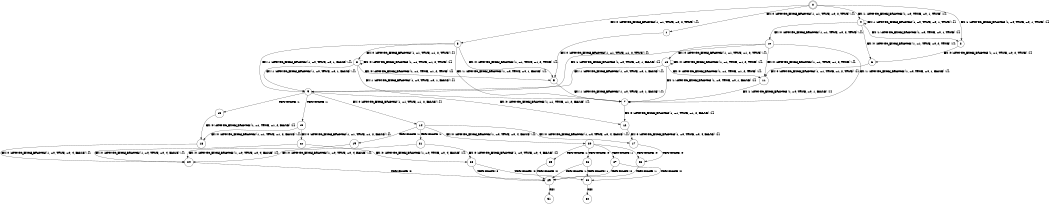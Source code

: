 digraph BCG {
size = "7, 10.5";
center = TRUE;
node [shape = circle];
0 [peripheries = 2];
0 -> 1 [label = "EX !0 !ATOMIC_EXCH_BRANCH (1, +1, TRUE, +0, 2, TRUE) !{}"];
0 -> 2 [label = "EX !1 !ATOMIC_EXCH_BRANCH (1, +0, TRUE, +0, 1, TRUE) !{}"];
0 -> 3 [label = "EX !0 !ATOMIC_EXCH_BRANCH (1, +1, TRUE, +0, 2, TRUE) !{}"];
0 -> 4 [label = "EX !1 !ATOMIC_EXCH_BRANCH (1, +0, TRUE, +0, 1, TRUE) !{}"];
1 -> 5 [label = "EX !0 !ATOMIC_EXCH_BRANCH (1, +1, TRUE, +1, 2, TRUE) !{}"];
2 -> 6 [label = "EX !0 !ATOMIC_EXCH_BRANCH (1, +1, TRUE, +0, 2, TRUE) !{}"];
3 -> 5 [label = "EX !0 !ATOMIC_EXCH_BRANCH (1, +1, TRUE, +1, 2, TRUE) !{}"];
3 -> 7 [label = "EX !1 !ATOMIC_EXCH_BRANCH (1, +0, TRUE, +0, 1, FALSE) !{}"];
3 -> 8 [label = "EX !0 !ATOMIC_EXCH_BRANCH (1, +1, TRUE, +1, 2, TRUE) !{}"];
3 -> 9 [label = "EX !1 !ATOMIC_EXCH_BRANCH (1, +0, TRUE, +0, 1, FALSE) !{}"];
4 -> 2 [label = "EX !1 !ATOMIC_EXCH_BRANCH (1, +0, TRUE, +0, 1, TRUE) !{}"];
4 -> 6 [label = "EX !0 !ATOMIC_EXCH_BRANCH (1, +1, TRUE, +0, 2, TRUE) !{}"];
4 -> 4 [label = "EX !1 !ATOMIC_EXCH_BRANCH (1, +0, TRUE, +0, 1, TRUE) !{}"];
4 -> 10 [label = "EX !0 !ATOMIC_EXCH_BRANCH (1, +1, TRUE, +0, 2, TRUE) !{}"];
5 -> 7 [label = "EX !1 !ATOMIC_EXCH_BRANCH (1, +0, TRUE, +0, 1, FALSE) !{}"];
6 -> 11 [label = "EX !0 !ATOMIC_EXCH_BRANCH (1, +1, TRUE, +1, 2, TRUE) !{}"];
7 -> 12 [label = "EX !0 !ATOMIC_EXCH_BRANCH (1, +1, TRUE, +1, 2, FALSE) !{}"];
8 -> 5 [label = "EX !0 !ATOMIC_EXCH_BRANCH (1, +1, TRUE, +1, 2, TRUE) !{}"];
8 -> 7 [label = "EX !1 !ATOMIC_EXCH_BRANCH (1, +0, TRUE, +0, 1, FALSE) !{}"];
8 -> 8 [label = "EX !0 !ATOMIC_EXCH_BRANCH (1, +1, TRUE, +1, 2, TRUE) !{}"];
8 -> 9 [label = "EX !1 !ATOMIC_EXCH_BRANCH (1, +0, TRUE, +0, 1, FALSE) !{}"];
9 -> 12 [label = "EX !0 !ATOMIC_EXCH_BRANCH (1, +1, TRUE, +1, 2, FALSE) !{}"];
9 -> 13 [label = "TERMINATE !1"];
9 -> 14 [label = "EX !0 !ATOMIC_EXCH_BRANCH (1, +1, TRUE, +1, 2, FALSE) !{}"];
9 -> 15 [label = "TERMINATE !1"];
10 -> 11 [label = "EX !0 !ATOMIC_EXCH_BRANCH (1, +1, TRUE, +1, 2, TRUE) !{}"];
10 -> 7 [label = "EX !1 !ATOMIC_EXCH_BRANCH (1, +0, TRUE, +0, 1, FALSE) !{}"];
10 -> 16 [label = "EX !0 !ATOMIC_EXCH_BRANCH (1, +1, TRUE, +1, 2, TRUE) !{}"];
10 -> 9 [label = "EX !1 !ATOMIC_EXCH_BRANCH (1, +0, TRUE, +0, 1, FALSE) !{}"];
11 -> 7 [label = "EX !1 !ATOMIC_EXCH_BRANCH (1, +0, TRUE, +0, 1, FALSE) !{}"];
12 -> 17 [label = "EX !0 !ATOMIC_EXCH_BRANCH (1, +0, TRUE, +0, 4, FALSE) !{}"];
13 -> 18 [label = "EX !0 !ATOMIC_EXCH_BRANCH (1, +1, TRUE, +1, 2, FALSE) !{}"];
14 -> 17 [label = "EX !0 !ATOMIC_EXCH_BRANCH (1, +0, TRUE, +0, 4, FALSE) !{}"];
14 -> 19 [label = "TERMINATE !1"];
14 -> 20 [label = "EX !0 !ATOMIC_EXCH_BRANCH (1, +0, TRUE, +0, 4, FALSE) !{}"];
14 -> 21 [label = "TERMINATE !1"];
15 -> 18 [label = "EX !0 !ATOMIC_EXCH_BRANCH (1, +1, TRUE, +1, 2, FALSE) !{}"];
15 -> 22 [label = "EX !0 !ATOMIC_EXCH_BRANCH (1, +1, TRUE, +1, 2, FALSE) !{}"];
16 -> 11 [label = "EX !0 !ATOMIC_EXCH_BRANCH (1, +1, TRUE, +1, 2, TRUE) !{}"];
16 -> 7 [label = "EX !1 !ATOMIC_EXCH_BRANCH (1, +0, TRUE, +0, 1, FALSE) !{}"];
16 -> 16 [label = "EX !0 !ATOMIC_EXCH_BRANCH (1, +1, TRUE, +1, 2, TRUE) !{}"];
16 -> 9 [label = "EX !1 !ATOMIC_EXCH_BRANCH (1, +0, TRUE, +0, 1, FALSE) !{}"];
17 -> 23 [label = "TERMINATE !0"];
18 -> 24 [label = "EX !0 !ATOMIC_EXCH_BRANCH (1, +0, TRUE, +0, 4, FALSE) !{}"];
19 -> 24 [label = "EX !0 !ATOMIC_EXCH_BRANCH (1, +0, TRUE, +0, 4, FALSE) !{}"];
20 -> 23 [label = "TERMINATE !0"];
20 -> 25 [label = "TERMINATE !1"];
20 -> 26 [label = "TERMINATE !0"];
20 -> 27 [label = "TERMINATE !1"];
21 -> 24 [label = "EX !0 !ATOMIC_EXCH_BRANCH (1, +0, TRUE, +0, 4, FALSE) !{}"];
21 -> 28 [label = "EX !0 !ATOMIC_EXCH_BRANCH (1, +0, TRUE, +0, 4, FALSE) !{}"];
22 -> 24 [label = "EX !0 !ATOMIC_EXCH_BRANCH (1, +0, TRUE, +0, 4, FALSE) !{}"];
22 -> 28 [label = "EX !0 !ATOMIC_EXCH_BRANCH (1, +0, TRUE, +0, 4, FALSE) !{}"];
23 -> 29 [label = "TERMINATE !1"];
24 -> 29 [label = "TERMINATE !0"];
25 -> 29 [label = "TERMINATE !0"];
26 -> 29 [label = "TERMINATE !1"];
26 -> 30 [label = "TERMINATE !1"];
27 -> 29 [label = "TERMINATE !0"];
27 -> 30 [label = "TERMINATE !0"];
28 -> 29 [label = "TERMINATE !0"];
28 -> 30 [label = "TERMINATE !0"];
29 -> 31 [label = "exit"];
30 -> 32 [label = "exit"];
}
